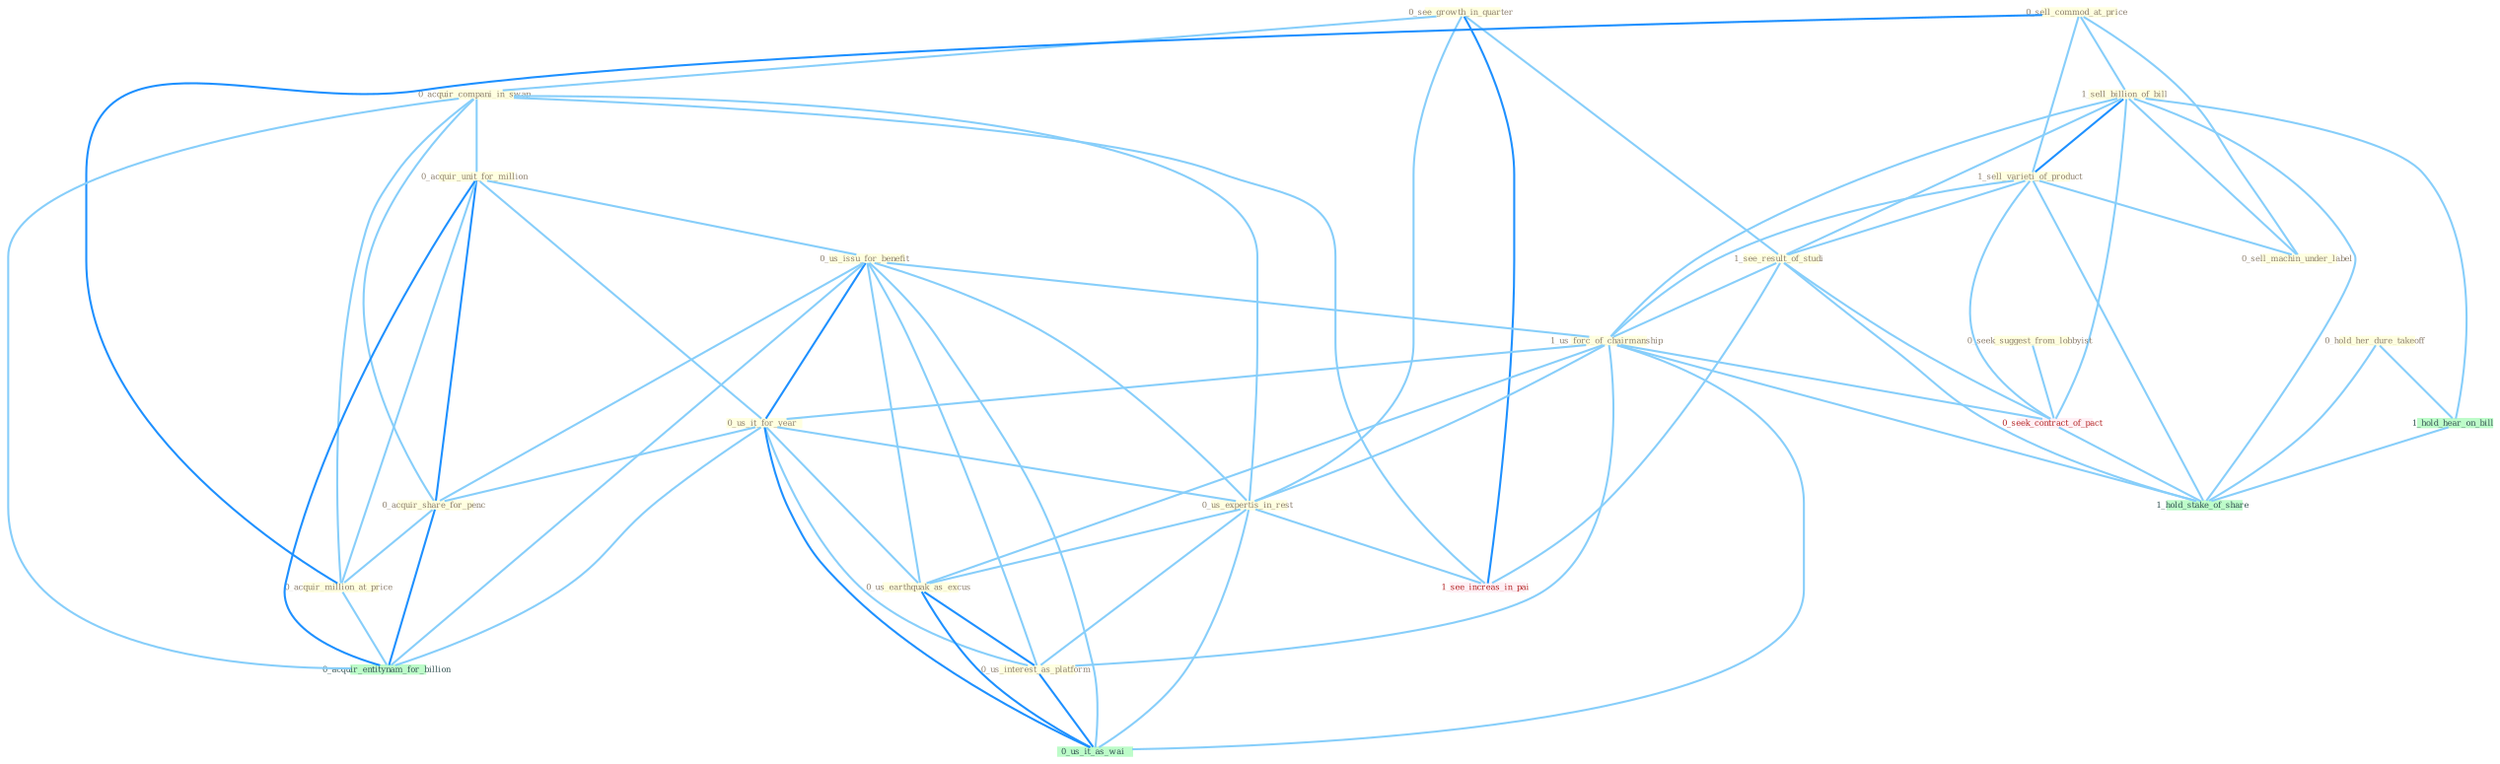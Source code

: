 Graph G{ 
    node
    [shape=polygon,style=filled,width=.5,height=.06,color="#BDFCC9",fixedsize=true,fontsize=4,
    fontcolor="#2f4f4f"];
    {node
    [color="#ffffe0", fontcolor="#8b7d6b"] "0_see_growth_in_quarter " "0_sell_commod_at_price " "1_sell_billion_of_bill " "0_acquir_compani_in_swap " "1_sell_varieti_of_product " "0_acquir_unit_for_million " "1_see_result_of_studi " "0_us_issu_for_benefit " "1_us_forc_of_chairmanship " "0_us_it_for_year " "0_us_expertis_in_rest " "0_sell_machin_under_label " "0_us_earthquak_as_excus " "0_seek_suggest_from_lobbyist " "0_hold_her_dure_takeoff " "0_acquir_share_for_penc " "0_us_interest_as_platform " "0_acquir_million_at_price "}
{node [color="#fff0f5", fontcolor="#b22222"] "0_seek_contract_of_pact " "1_see_increas_in_pai "}
edge [color="#B0E2FF"];

	"0_see_growth_in_quarter " -- "0_acquir_compani_in_swap " [w="1", color="#87cefa" ];
	"0_see_growth_in_quarter " -- "1_see_result_of_studi " [w="1", color="#87cefa" ];
	"0_see_growth_in_quarter " -- "0_us_expertis_in_rest " [w="1", color="#87cefa" ];
	"0_see_growth_in_quarter " -- "1_see_increas_in_pai " [w="2", color="#1e90ff" , len=0.8];
	"0_sell_commod_at_price " -- "1_sell_billion_of_bill " [w="1", color="#87cefa" ];
	"0_sell_commod_at_price " -- "1_sell_varieti_of_product " [w="1", color="#87cefa" ];
	"0_sell_commod_at_price " -- "0_sell_machin_under_label " [w="1", color="#87cefa" ];
	"0_sell_commod_at_price " -- "0_acquir_million_at_price " [w="2", color="#1e90ff" , len=0.8];
	"1_sell_billion_of_bill " -- "1_sell_varieti_of_product " [w="2", color="#1e90ff" , len=0.8];
	"1_sell_billion_of_bill " -- "1_see_result_of_studi " [w="1", color="#87cefa" ];
	"1_sell_billion_of_bill " -- "1_us_forc_of_chairmanship " [w="1", color="#87cefa" ];
	"1_sell_billion_of_bill " -- "0_sell_machin_under_label " [w="1", color="#87cefa" ];
	"1_sell_billion_of_bill " -- "0_seek_contract_of_pact " [w="1", color="#87cefa" ];
	"1_sell_billion_of_bill " -- "1_hold_hear_on_bill " [w="1", color="#87cefa" ];
	"1_sell_billion_of_bill " -- "1_hold_stake_of_share " [w="1", color="#87cefa" ];
	"0_acquir_compani_in_swap " -- "0_acquir_unit_for_million " [w="1", color="#87cefa" ];
	"0_acquir_compani_in_swap " -- "0_us_expertis_in_rest " [w="1", color="#87cefa" ];
	"0_acquir_compani_in_swap " -- "0_acquir_share_for_penc " [w="1", color="#87cefa" ];
	"0_acquir_compani_in_swap " -- "0_acquir_million_at_price " [w="1", color="#87cefa" ];
	"0_acquir_compani_in_swap " -- "0_acquir_entitynam_for_billion " [w="1", color="#87cefa" ];
	"0_acquir_compani_in_swap " -- "1_see_increas_in_pai " [w="1", color="#87cefa" ];
	"1_sell_varieti_of_product " -- "1_see_result_of_studi " [w="1", color="#87cefa" ];
	"1_sell_varieti_of_product " -- "1_us_forc_of_chairmanship " [w="1", color="#87cefa" ];
	"1_sell_varieti_of_product " -- "0_sell_machin_under_label " [w="1", color="#87cefa" ];
	"1_sell_varieti_of_product " -- "0_seek_contract_of_pact " [w="1", color="#87cefa" ];
	"1_sell_varieti_of_product " -- "1_hold_stake_of_share " [w="1", color="#87cefa" ];
	"0_acquir_unit_for_million " -- "0_us_issu_for_benefit " [w="1", color="#87cefa" ];
	"0_acquir_unit_for_million " -- "0_us_it_for_year " [w="1", color="#87cefa" ];
	"0_acquir_unit_for_million " -- "0_acquir_share_for_penc " [w="2", color="#1e90ff" , len=0.8];
	"0_acquir_unit_for_million " -- "0_acquir_million_at_price " [w="1", color="#87cefa" ];
	"0_acquir_unit_for_million " -- "0_acquir_entitynam_for_billion " [w="2", color="#1e90ff" , len=0.8];
	"1_see_result_of_studi " -- "1_us_forc_of_chairmanship " [w="1", color="#87cefa" ];
	"1_see_result_of_studi " -- "0_seek_contract_of_pact " [w="1", color="#87cefa" ];
	"1_see_result_of_studi " -- "1_see_increas_in_pai " [w="1", color="#87cefa" ];
	"1_see_result_of_studi " -- "1_hold_stake_of_share " [w="1", color="#87cefa" ];
	"0_us_issu_for_benefit " -- "1_us_forc_of_chairmanship " [w="1", color="#87cefa" ];
	"0_us_issu_for_benefit " -- "0_us_it_for_year " [w="2", color="#1e90ff" , len=0.8];
	"0_us_issu_for_benefit " -- "0_us_expertis_in_rest " [w="1", color="#87cefa" ];
	"0_us_issu_for_benefit " -- "0_us_earthquak_as_excus " [w="1", color="#87cefa" ];
	"0_us_issu_for_benefit " -- "0_acquir_share_for_penc " [w="1", color="#87cefa" ];
	"0_us_issu_for_benefit " -- "0_us_interest_as_platform " [w="1", color="#87cefa" ];
	"0_us_issu_for_benefit " -- "0_us_it_as_wai " [w="1", color="#87cefa" ];
	"0_us_issu_for_benefit " -- "0_acquir_entitynam_for_billion " [w="1", color="#87cefa" ];
	"1_us_forc_of_chairmanship " -- "0_us_it_for_year " [w="1", color="#87cefa" ];
	"1_us_forc_of_chairmanship " -- "0_us_expertis_in_rest " [w="1", color="#87cefa" ];
	"1_us_forc_of_chairmanship " -- "0_us_earthquak_as_excus " [w="1", color="#87cefa" ];
	"1_us_forc_of_chairmanship " -- "0_us_interest_as_platform " [w="1", color="#87cefa" ];
	"1_us_forc_of_chairmanship " -- "0_seek_contract_of_pact " [w="1", color="#87cefa" ];
	"1_us_forc_of_chairmanship " -- "0_us_it_as_wai " [w="1", color="#87cefa" ];
	"1_us_forc_of_chairmanship " -- "1_hold_stake_of_share " [w="1", color="#87cefa" ];
	"0_us_it_for_year " -- "0_us_expertis_in_rest " [w="1", color="#87cefa" ];
	"0_us_it_for_year " -- "0_us_earthquak_as_excus " [w="1", color="#87cefa" ];
	"0_us_it_for_year " -- "0_acquir_share_for_penc " [w="1", color="#87cefa" ];
	"0_us_it_for_year " -- "0_us_interest_as_platform " [w="1", color="#87cefa" ];
	"0_us_it_for_year " -- "0_us_it_as_wai " [w="2", color="#1e90ff" , len=0.8];
	"0_us_it_for_year " -- "0_acquir_entitynam_for_billion " [w="1", color="#87cefa" ];
	"0_us_expertis_in_rest " -- "0_us_earthquak_as_excus " [w="1", color="#87cefa" ];
	"0_us_expertis_in_rest " -- "0_us_interest_as_platform " [w="1", color="#87cefa" ];
	"0_us_expertis_in_rest " -- "0_us_it_as_wai " [w="1", color="#87cefa" ];
	"0_us_expertis_in_rest " -- "1_see_increas_in_pai " [w="1", color="#87cefa" ];
	"0_us_earthquak_as_excus " -- "0_us_interest_as_platform " [w="2", color="#1e90ff" , len=0.8];
	"0_us_earthquak_as_excus " -- "0_us_it_as_wai " [w="2", color="#1e90ff" , len=0.8];
	"0_seek_suggest_from_lobbyist " -- "0_seek_contract_of_pact " [w="1", color="#87cefa" ];
	"0_hold_her_dure_takeoff " -- "1_hold_hear_on_bill " [w="1", color="#87cefa" ];
	"0_hold_her_dure_takeoff " -- "1_hold_stake_of_share " [w="1", color="#87cefa" ];
	"0_acquir_share_for_penc " -- "0_acquir_million_at_price " [w="1", color="#87cefa" ];
	"0_acquir_share_for_penc " -- "0_acquir_entitynam_for_billion " [w="2", color="#1e90ff" , len=0.8];
	"0_us_interest_as_platform " -- "0_us_it_as_wai " [w="2", color="#1e90ff" , len=0.8];
	"0_acquir_million_at_price " -- "0_acquir_entitynam_for_billion " [w="1", color="#87cefa" ];
	"0_seek_contract_of_pact " -- "1_hold_stake_of_share " [w="1", color="#87cefa" ];
	"1_hold_hear_on_bill " -- "1_hold_stake_of_share " [w="1", color="#87cefa" ];
}
